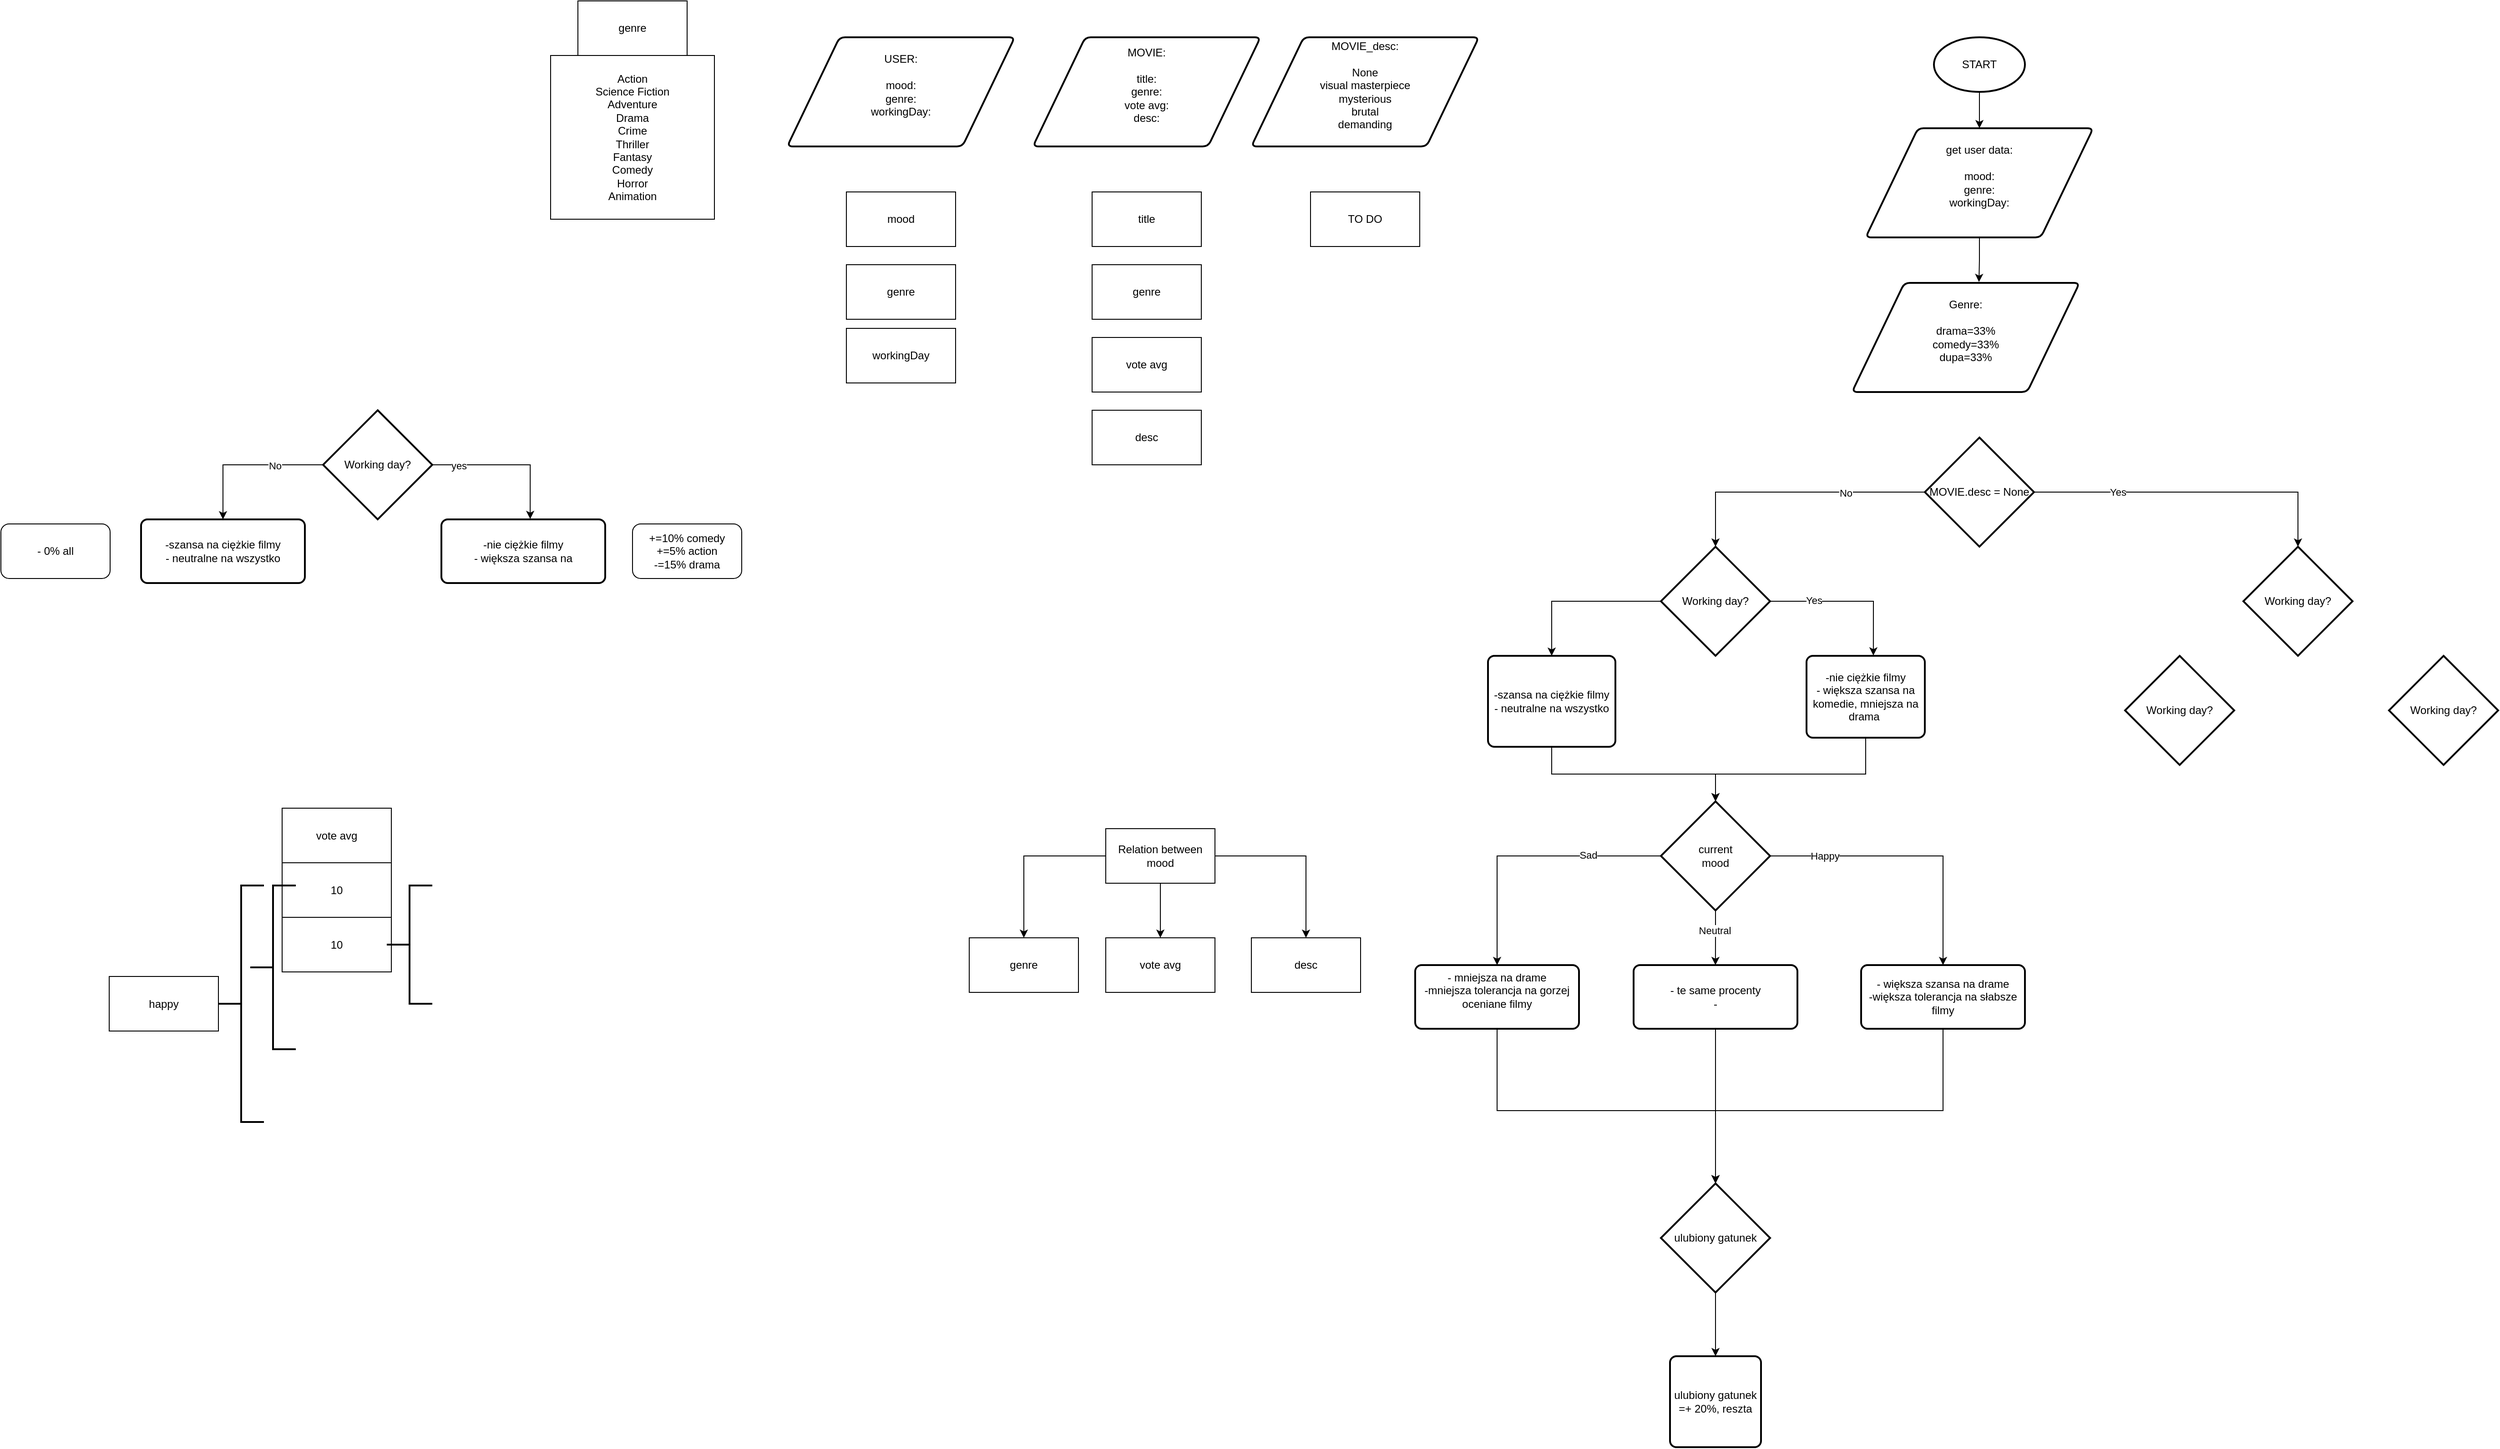 <mxfile version="24.2.5" type="github">
  <diagram name="Strona-1" id="ttXoSirOUBznSJBImnJa">
    <mxGraphModel dx="4601" dy="962" grid="1" gridSize="10" guides="1" tooltips="1" connect="1" arrows="1" fold="1" page="1" pageScale="1" pageWidth="827" pageHeight="1169" math="0" shadow="0">
      <root>
        <mxCell id="0" />
        <mxCell id="1" parent="0" />
        <mxCell id="wMrsFuOgcD0PORIPJlcn-2" value="&lt;div&gt;USER:&lt;br&gt;&lt;br&gt;&lt;/div&gt;&lt;div&gt;mood:&lt;/div&gt;&lt;div&gt;genre:&lt;/div&gt;&lt;div&gt;workingDay:&lt;/div&gt;&lt;div&gt;&lt;br&gt;&lt;/div&gt;" style="shape=parallelogram;html=1;strokeWidth=2;perimeter=parallelogramPerimeter;whiteSpace=wrap;rounded=1;arcSize=12;size=0.23;" parent="1" vertex="1">
          <mxGeometry x="-910" y="40" width="250" height="120" as="geometry" />
        </mxCell>
        <mxCell id="wMrsFuOgcD0PORIPJlcn-3" value="&lt;div&gt;MOVIE:&lt;br&gt;&lt;br&gt;&lt;/div&gt;&lt;div&gt;title:&lt;/div&gt;&lt;div&gt;genre:&lt;/div&gt;&lt;div&gt;vote avg:&lt;/div&gt;&lt;div&gt;desc: &lt;br&gt;&lt;/div&gt;&lt;div&gt;&lt;br&gt;&lt;/div&gt;" style="shape=parallelogram;html=1;strokeWidth=2;perimeter=parallelogramPerimeter;whiteSpace=wrap;rounded=1;arcSize=12;size=0.23;" parent="1" vertex="1">
          <mxGeometry x="-640" y="40" width="250" height="120" as="geometry" />
        </mxCell>
        <mxCell id="wMrsFuOgcD0PORIPJlcn-8" style="edgeStyle=orthogonalEdgeStyle;rounded=0;orthogonalLoop=1;jettySize=auto;html=1;exitX=0.5;exitY=1;exitDx=0;exitDy=0;exitPerimeter=0;entryX=0.5;entryY=0;entryDx=0;entryDy=0;" parent="1" source="wMrsFuOgcD0PORIPJlcn-4" target="wMrsFuOgcD0PORIPJlcn-6" edge="1">
          <mxGeometry relative="1" as="geometry" />
        </mxCell>
        <mxCell id="wMrsFuOgcD0PORIPJlcn-4" value="START" style="strokeWidth=2;html=1;shape=mxgraph.flowchart.start_1;whiteSpace=wrap;" parent="1" vertex="1">
          <mxGeometry x="350" y="40" width="100" height="60" as="geometry" />
        </mxCell>
        <mxCell id="wMrsFuOgcD0PORIPJlcn-5" value="&lt;div&gt;MOVIE_desc:&lt;br&gt;&lt;/div&gt;&lt;div&gt;&lt;br&gt;&lt;/div&gt;&lt;div&gt;None&lt;/div&gt;&lt;div&gt;visual masterpiece&lt;br&gt;mysterious&lt;/div&gt;&lt;div&gt;brutal&lt;br&gt;demanding&lt;br&gt;&lt;/div&gt;&lt;div&gt;&lt;br&gt;&lt;/div&gt;" style="shape=parallelogram;html=1;strokeWidth=2;perimeter=parallelogramPerimeter;whiteSpace=wrap;rounded=1;arcSize=12;size=0.23;" parent="1" vertex="1">
          <mxGeometry x="-400" y="40" width="250" height="120" as="geometry" />
        </mxCell>
        <mxCell id="wMrsFuOgcD0PORIPJlcn-6" value="&lt;div&gt;get user data: &lt;br&gt;&lt;br&gt;&lt;/div&gt;&lt;div&gt;mood:&lt;/div&gt;&lt;div&gt;genre:&lt;/div&gt;&lt;div&gt;workingDay:&lt;/div&gt;&lt;div&gt;&lt;br&gt;&lt;/div&gt;" style="shape=parallelogram;html=1;strokeWidth=2;perimeter=parallelogramPerimeter;whiteSpace=wrap;rounded=1;arcSize=12;size=0.23;" parent="1" vertex="1">
          <mxGeometry x="275" y="140" width="250" height="120" as="geometry" />
        </mxCell>
        <mxCell id="wMrsFuOgcD0PORIPJlcn-13" value="Working day?" style="rhombus;whiteSpace=wrap;html=1;strokeWidth=2;" parent="1" vertex="1">
          <mxGeometry x="690" y="600" width="120" height="120" as="geometry" />
        </mxCell>
        <mxCell id="kH90dR4RZARtfzA0eED5-4" style="edgeStyle=orthogonalEdgeStyle;rounded=0;orthogonalLoop=1;jettySize=auto;html=1;exitX=0;exitY=0.5;exitDx=0;exitDy=0;entryX=0.5;entryY=0;entryDx=0;entryDy=0;" edge="1" parent="1" source="wMrsFuOgcD0PORIPJlcn-16" target="kH90dR4RZARtfzA0eED5-2">
          <mxGeometry relative="1" as="geometry" />
        </mxCell>
        <mxCell id="kH90dR4RZARtfzA0eED5-6" value="No" style="edgeLabel;html=1;align=center;verticalAlign=middle;resizable=0;points=[];" vertex="1" connectable="0" parent="kH90dR4RZARtfzA0eED5-4">
          <mxGeometry x="-0.4" y="1" relative="1" as="geometry">
            <mxPoint as="offset" />
          </mxGeometry>
        </mxCell>
        <mxCell id="kH90dR4RZARtfzA0eED5-7" style="edgeStyle=orthogonalEdgeStyle;rounded=0;orthogonalLoop=1;jettySize=auto;html=1;exitX=1;exitY=0.5;exitDx=0;exitDy=0;" edge="1" parent="1" source="wMrsFuOgcD0PORIPJlcn-16" target="wMrsFuOgcD0PORIPJlcn-13">
          <mxGeometry relative="1" as="geometry">
            <Array as="points">
              <mxPoint x="750" y="540" />
            </Array>
          </mxGeometry>
        </mxCell>
        <mxCell id="kH90dR4RZARtfzA0eED5-8" value="Yes" style="edgeLabel;html=1;align=center;verticalAlign=middle;resizable=0;points=[];" vertex="1" connectable="0" parent="kH90dR4RZARtfzA0eED5-7">
          <mxGeometry x="-0.676" y="-3" relative="1" as="geometry">
            <mxPoint x="35" y="-3" as="offset" />
          </mxGeometry>
        </mxCell>
        <mxCell id="wMrsFuOgcD0PORIPJlcn-16" value="MOVIE.desc = None" style="rhombus;whiteSpace=wrap;html=1;strokeWidth=2;" parent="1" vertex="1">
          <mxGeometry x="340" y="480" width="120" height="120" as="geometry" />
        </mxCell>
        <mxCell id="kH90dR4RZARtfzA0eED5-41" style="edgeStyle=orthogonalEdgeStyle;rounded=0;orthogonalLoop=1;jettySize=auto;html=1;exitX=1;exitY=0.5;exitDx=0;exitDy=0;entryX=0.565;entryY=-0.004;entryDx=0;entryDy=0;entryPerimeter=0;" edge="1" parent="1" source="kH90dR4RZARtfzA0eED5-2" target="kH90dR4RZARtfzA0eED5-55">
          <mxGeometry relative="1" as="geometry">
            <mxPoint x="280" y="740.0" as="targetPoint" />
          </mxGeometry>
        </mxCell>
        <mxCell id="kH90dR4RZARtfzA0eED5-44" value="Yes" style="edgeLabel;html=1;align=center;verticalAlign=middle;resizable=0;points=[];" vertex="1" connectable="0" parent="kH90dR4RZARtfzA0eED5-41">
          <mxGeometry x="-0.454" y="1" relative="1" as="geometry">
            <mxPoint as="offset" />
          </mxGeometry>
        </mxCell>
        <mxCell id="kH90dR4RZARtfzA0eED5-89" style="edgeStyle=orthogonalEdgeStyle;rounded=0;orthogonalLoop=1;jettySize=auto;html=1;exitX=0;exitY=0.5;exitDx=0;exitDy=0;entryX=0.5;entryY=0;entryDx=0;entryDy=0;" edge="1" parent="1" source="kH90dR4RZARtfzA0eED5-2" target="kH90dR4RZARtfzA0eED5-88">
          <mxGeometry relative="1" as="geometry" />
        </mxCell>
        <mxCell id="kH90dR4RZARtfzA0eED5-2" value="Working day?" style="rhombus;whiteSpace=wrap;html=1;strokeWidth=2;" vertex="1" parent="1">
          <mxGeometry x="50" y="600" width="120" height="120" as="geometry" />
        </mxCell>
        <mxCell id="kH90dR4RZARtfzA0eED5-12" value="Working day?" style="rhombus;whiteSpace=wrap;html=1;strokeWidth=2;" vertex="1" parent="1">
          <mxGeometry x="560" y="720" width="120" height="120" as="geometry" />
        </mxCell>
        <mxCell id="kH90dR4RZARtfzA0eED5-13" value="Working day?" style="rhombus;whiteSpace=wrap;html=1;strokeWidth=2;" vertex="1" parent="1">
          <mxGeometry x="850" y="720" width="120" height="120" as="geometry" />
        </mxCell>
        <mxCell id="kH90dR4RZARtfzA0eED5-15" value="happy" style="rounded=0;whiteSpace=wrap;html=1;" vertex="1" parent="1">
          <mxGeometry x="-1655" y="1072.5" width="120" height="60" as="geometry" />
        </mxCell>
        <mxCell id="kH90dR4RZARtfzA0eED5-105" value="" style="edgeStyle=orthogonalEdgeStyle;rounded=0;orthogonalLoop=1;jettySize=auto;html=1;" edge="1" parent="1" source="kH90dR4RZARtfzA0eED5-16" target="kH90dR4RZARtfzA0eED5-102">
          <mxGeometry relative="1" as="geometry" />
        </mxCell>
        <mxCell id="kH90dR4RZARtfzA0eED5-106" style="edgeStyle=orthogonalEdgeStyle;rounded=0;orthogonalLoop=1;jettySize=auto;html=1;entryX=0.5;entryY=0;entryDx=0;entryDy=0;" edge="1" parent="1" source="kH90dR4RZARtfzA0eED5-16" target="kH90dR4RZARtfzA0eED5-101">
          <mxGeometry relative="1" as="geometry" />
        </mxCell>
        <mxCell id="kH90dR4RZARtfzA0eED5-107" style="edgeStyle=orthogonalEdgeStyle;rounded=0;orthogonalLoop=1;jettySize=auto;html=1;exitX=1;exitY=0.5;exitDx=0;exitDy=0;entryX=0.5;entryY=0;entryDx=0;entryDy=0;" edge="1" parent="1" source="kH90dR4RZARtfzA0eED5-16" target="kH90dR4RZARtfzA0eED5-103">
          <mxGeometry relative="1" as="geometry" />
        </mxCell>
        <mxCell id="kH90dR4RZARtfzA0eED5-16" value="Relation between mood" style="rounded=0;whiteSpace=wrap;html=1;" vertex="1" parent="1">
          <mxGeometry x="-560" y="910" width="120" height="60" as="geometry" />
        </mxCell>
        <mxCell id="kH90dR4RZARtfzA0eED5-27" value="genre" style="rounded=0;whiteSpace=wrap;html=1;" vertex="1" parent="1">
          <mxGeometry x="-575" y="290" width="120" height="60" as="geometry" />
        </mxCell>
        <mxCell id="kH90dR4RZARtfzA0eED5-28" value="&lt;div&gt;vote avg&lt;/div&gt;" style="rounded=0;whiteSpace=wrap;html=1;" vertex="1" parent="1">
          <mxGeometry x="-575" y="370" width="120" height="60" as="geometry" />
        </mxCell>
        <mxCell id="kH90dR4RZARtfzA0eED5-29" value="desc" style="rounded=0;whiteSpace=wrap;html=1;" vertex="1" parent="1">
          <mxGeometry x="-575" y="450" width="120" height="60" as="geometry" />
        </mxCell>
        <mxCell id="kH90dR4RZARtfzA0eED5-30" value="title" style="rounded=0;whiteSpace=wrap;html=1;" vertex="1" parent="1">
          <mxGeometry x="-575" y="210" width="120" height="60" as="geometry" />
        </mxCell>
        <mxCell id="kH90dR4RZARtfzA0eED5-31" value="mood" style="rounded=0;whiteSpace=wrap;html=1;" vertex="1" parent="1">
          <mxGeometry x="-845" y="210" width="120" height="60" as="geometry" />
        </mxCell>
        <mxCell id="kH90dR4RZARtfzA0eED5-35" value="genre" style="rounded=0;whiteSpace=wrap;html=1;" vertex="1" parent="1">
          <mxGeometry x="-845" y="290" width="120" height="60" as="geometry" />
        </mxCell>
        <mxCell id="kH90dR4RZARtfzA0eED5-36" value="workingDay" style="rounded=0;whiteSpace=wrap;html=1;" vertex="1" parent="1">
          <mxGeometry x="-845" y="360" width="120" height="60" as="geometry" />
        </mxCell>
        <mxCell id="kH90dR4RZARtfzA0eED5-40" value="TO DO" style="rounded=0;whiteSpace=wrap;html=1;" vertex="1" parent="1">
          <mxGeometry x="-335" y="210" width="120" height="60" as="geometry" />
        </mxCell>
        <mxCell id="kH90dR4RZARtfzA0eED5-60" style="edgeStyle=orthogonalEdgeStyle;rounded=0;orthogonalLoop=1;jettySize=auto;html=1;exitX=0;exitY=0.5;exitDx=0;exitDy=0;entryX=0.5;entryY=0;entryDx=0;entryDy=0;" edge="1" parent="1" source="kH90dR4RZARtfzA0eED5-46" target="kH90dR4RZARtfzA0eED5-48">
          <mxGeometry relative="1" as="geometry" />
        </mxCell>
        <mxCell id="kH90dR4RZARtfzA0eED5-64" value="No" style="edgeLabel;html=1;align=center;verticalAlign=middle;resizable=0;points=[];" vertex="1" connectable="0" parent="kH90dR4RZARtfzA0eED5-60">
          <mxGeometry x="-0.376" y="1" relative="1" as="geometry">
            <mxPoint as="offset" />
          </mxGeometry>
        </mxCell>
        <mxCell id="kH90dR4RZARtfzA0eED5-46" value="Working day?" style="rhombus;whiteSpace=wrap;html=1;strokeWidth=2;" vertex="1" parent="1">
          <mxGeometry x="-1420" y="450" width="120" height="120" as="geometry" />
        </mxCell>
        <mxCell id="kH90dR4RZARtfzA0eED5-47" value="&lt;div&gt;-nie ciężkie filmy&lt;/div&gt;&lt;div&gt;- większa szansa na &lt;br&gt;&lt;/div&gt;" style="rounded=1;whiteSpace=wrap;html=1;absoluteArcSize=1;arcSize=14;strokeWidth=2;" vertex="1" parent="1">
          <mxGeometry x="-1290" y="570" width="180" height="70" as="geometry" />
        </mxCell>
        <mxCell id="kH90dR4RZARtfzA0eED5-48" value="&lt;div&gt;-szansa na ciężkie filmy&lt;/div&gt;&lt;div&gt;- neutralne na wszystko&lt;br&gt;&lt;/div&gt;" style="rounded=1;whiteSpace=wrap;html=1;absoluteArcSize=1;arcSize=14;strokeWidth=2;" vertex="1" parent="1">
          <mxGeometry x="-1620" y="570" width="180" height="70" as="geometry" />
        </mxCell>
        <mxCell id="kH90dR4RZARtfzA0eED5-56" style="edgeStyle=orthogonalEdgeStyle;rounded=0;orthogonalLoop=1;jettySize=auto;html=1;exitX=0.5;exitY=1;exitDx=0;exitDy=0;entryX=0.5;entryY=0;entryDx=0;entryDy=0;" edge="1" parent="1" source="kH90dR4RZARtfzA0eED5-55" target="kH90dR4RZARtfzA0eED5-97">
          <mxGeometry relative="1" as="geometry">
            <mxPoint x="110" y="870" as="targetPoint" />
            <Array as="points">
              <mxPoint x="275" y="850" />
              <mxPoint x="110" y="850" />
            </Array>
          </mxGeometry>
        </mxCell>
        <mxCell id="kH90dR4RZARtfzA0eED5-55" value="&lt;div&gt;-nie ciężkie filmy&lt;/div&gt;- większa szansa na komedie, mniejsza na drama&amp;nbsp; " style="rounded=1;whiteSpace=wrap;html=1;absoluteArcSize=1;arcSize=14;strokeWidth=2;" vertex="1" parent="1">
          <mxGeometry x="210" y="720" width="130" height="90" as="geometry" />
        </mxCell>
        <mxCell id="kH90dR4RZARtfzA0eED5-58" value="&lt;div&gt;Genre:&lt;br&gt;&lt;br&gt;&lt;/div&gt;&lt;div&gt;drama=33%&lt;/div&gt;&lt;div&gt;comedy=33%&lt;/div&gt;&lt;div&gt;dupa=33%&lt;br&gt;&lt;/div&gt;&lt;div&gt;&lt;br&gt;&lt;/div&gt;" style="shape=parallelogram;html=1;strokeWidth=2;perimeter=parallelogramPerimeter;whiteSpace=wrap;rounded=1;arcSize=12;size=0.23;" vertex="1" parent="1">
          <mxGeometry x="260" y="310" width="250" height="120" as="geometry" />
        </mxCell>
        <mxCell id="kH90dR4RZARtfzA0eED5-59" style="edgeStyle=orthogonalEdgeStyle;rounded=0;orthogonalLoop=1;jettySize=auto;html=1;exitX=0.5;exitY=1;exitDx=0;exitDy=0;entryX=0.558;entryY=-0.008;entryDx=0;entryDy=0;entryPerimeter=0;" edge="1" parent="1" source="wMrsFuOgcD0PORIPJlcn-6" target="kH90dR4RZARtfzA0eED5-58">
          <mxGeometry relative="1" as="geometry" />
        </mxCell>
        <mxCell id="kH90dR4RZARtfzA0eED5-61" style="edgeStyle=orthogonalEdgeStyle;rounded=0;orthogonalLoop=1;jettySize=auto;html=1;exitX=1;exitY=0.5;exitDx=0;exitDy=0;entryX=0.542;entryY=-0.006;entryDx=0;entryDy=0;entryPerimeter=0;" edge="1" parent="1" source="kH90dR4RZARtfzA0eED5-46" target="kH90dR4RZARtfzA0eED5-47">
          <mxGeometry relative="1" as="geometry" />
        </mxCell>
        <mxCell id="kH90dR4RZARtfzA0eED5-62" value="yes" style="edgeLabel;html=1;align=center;verticalAlign=middle;resizable=0;points=[];" vertex="1" connectable="0" parent="kH90dR4RZARtfzA0eED5-61">
          <mxGeometry x="-0.655" y="-1" relative="1" as="geometry">
            <mxPoint as="offset" />
          </mxGeometry>
        </mxCell>
        <mxCell id="l6ITB0ktixldAj-hyIiu-5" value="+=10% comedy&lt;br&gt;+=5% action&lt;div&gt;-=15% drama&lt;/div&gt;" style="rounded=1;whiteSpace=wrap;html=1;" vertex="1" parent="1">
          <mxGeometry x="-1080" y="575" width="120" height="60" as="geometry" />
        </mxCell>
        <mxCell id="l6ITB0ktixldAj-hyIiu-6" value="Action&lt;br&gt;Science Fiction&lt;br&gt;Adventure&lt;br&gt;Drama&lt;br&gt;Crime&lt;br&gt;Thriller&lt;br&gt;Fantasy&lt;br&gt;Comedy&lt;div&gt;Horror&lt;/div&gt;&lt;div&gt;Animation&lt;br&gt;&lt;/div&gt;" style="whiteSpace=wrap;html=1;aspect=fixed;" vertex="1" parent="1">
          <mxGeometry x="-1170" y="60" width="180" height="180" as="geometry" />
        </mxCell>
        <mxCell id="kH90dR4RZARtfzA0eED5-87" value="- 0% all" style="rounded=1;whiteSpace=wrap;html=1;" vertex="1" parent="1">
          <mxGeometry x="-1774" y="575" width="120" height="60" as="geometry" />
        </mxCell>
        <mxCell id="kH90dR4RZARtfzA0eED5-90" style="edgeStyle=orthogonalEdgeStyle;rounded=0;orthogonalLoop=1;jettySize=auto;html=1;exitX=0.5;exitY=1;exitDx=0;exitDy=0;entryX=0.5;entryY=0;entryDx=0;entryDy=0;" edge="1" parent="1" source="kH90dR4RZARtfzA0eED5-88" target="kH90dR4RZARtfzA0eED5-97">
          <mxGeometry relative="1" as="geometry">
            <mxPoint x="110" y="870" as="targetPoint" />
            <Array as="points">
              <mxPoint x="-70" y="850" />
              <mxPoint x="110" y="850" />
            </Array>
          </mxGeometry>
        </mxCell>
        <mxCell id="kH90dR4RZARtfzA0eED5-88" value="&lt;div&gt;-szansa na ciężkie filmy&lt;/div&gt;&lt;div&gt;- neutralne na wszystko&lt;br&gt;&lt;/div&gt;" style="rounded=1;whiteSpace=wrap;html=1;absoluteArcSize=1;arcSize=14;strokeWidth=2;" vertex="1" parent="1">
          <mxGeometry x="-140" y="720" width="140" height="100" as="geometry" />
        </mxCell>
        <mxCell id="kH90dR4RZARtfzA0eED5-91" style="edgeStyle=orthogonalEdgeStyle;rounded=0;orthogonalLoop=1;jettySize=auto;html=1;exitX=0;exitY=0.5;exitDx=0;exitDy=0;entryX=0.5;entryY=0;entryDx=0;entryDy=0;" edge="1" parent="1" source="kH90dR4RZARtfzA0eED5-97" target="kH90dR4RZARtfzA0eED5-99">
          <mxGeometry relative="1" as="geometry" />
        </mxCell>
        <mxCell id="kH90dR4RZARtfzA0eED5-92" value="Sad" style="edgeLabel;html=1;align=center;verticalAlign=middle;resizable=0;points=[];" vertex="1" connectable="0" parent="kH90dR4RZARtfzA0eED5-91">
          <mxGeometry x="-0.463" y="-1" relative="1" as="geometry">
            <mxPoint as="offset" />
          </mxGeometry>
        </mxCell>
        <mxCell id="kH90dR4RZARtfzA0eED5-93" value="" style="edgeStyle=orthogonalEdgeStyle;rounded=0;orthogonalLoop=1;jettySize=auto;html=1;entryX=0.5;entryY=0;entryDx=0;entryDy=0;" edge="1" parent="1" source="kH90dR4RZARtfzA0eED5-97" target="kH90dR4RZARtfzA0eED5-98">
          <mxGeometry relative="1" as="geometry">
            <mxPoint x="280" y="1000" as="targetPoint" />
          </mxGeometry>
        </mxCell>
        <mxCell id="kH90dR4RZARtfzA0eED5-94" value="Happy" style="edgeLabel;html=1;align=center;verticalAlign=middle;resizable=0;points=[];" vertex="1" connectable="0" parent="kH90dR4RZARtfzA0eED5-93">
          <mxGeometry x="-0.613" relative="1" as="geometry">
            <mxPoint as="offset" />
          </mxGeometry>
        </mxCell>
        <mxCell id="kH90dR4RZARtfzA0eED5-95" style="edgeStyle=orthogonalEdgeStyle;rounded=0;orthogonalLoop=1;jettySize=auto;html=1;exitX=0.5;exitY=1;exitDx=0;exitDy=0;" edge="1" parent="1" source="kH90dR4RZARtfzA0eED5-97">
          <mxGeometry relative="1" as="geometry">
            <mxPoint x="109.931" y="1060" as="targetPoint" />
          </mxGeometry>
        </mxCell>
        <mxCell id="kH90dR4RZARtfzA0eED5-96" value="Neutral" style="edgeLabel;html=1;align=center;verticalAlign=middle;resizable=0;points=[];" vertex="1" connectable="0" parent="kH90dR4RZARtfzA0eED5-95">
          <mxGeometry x="-0.265" y="-1" relative="1" as="geometry">
            <mxPoint as="offset" />
          </mxGeometry>
        </mxCell>
        <mxCell id="kH90dR4RZARtfzA0eED5-97" value="current&lt;br&gt;mood" style="rhombus;whiteSpace=wrap;html=1;strokeWidth=2;" vertex="1" parent="1">
          <mxGeometry x="50" y="880" width="120" height="120" as="geometry" />
        </mxCell>
        <mxCell id="kH90dR4RZARtfzA0eED5-115" style="edgeStyle=orthogonalEdgeStyle;rounded=0;orthogonalLoop=1;jettySize=auto;html=1;exitX=0.5;exitY=1;exitDx=0;exitDy=0;entryX=0.5;entryY=0;entryDx=0;entryDy=0;" edge="1" parent="1" source="kH90dR4RZARtfzA0eED5-98" target="kH90dR4RZARtfzA0eED5-114">
          <mxGeometry relative="1" as="geometry">
            <Array as="points">
              <mxPoint x="360" y="1220" />
              <mxPoint x="110" y="1220" />
            </Array>
          </mxGeometry>
        </mxCell>
        <mxCell id="kH90dR4RZARtfzA0eED5-98" value="&lt;div&gt;- większa szansa na drame&lt;/div&gt;&lt;div&gt;-większa tolerancja na słabsze filmy&lt;br&gt;&lt;/div&gt;" style="rounded=1;whiteSpace=wrap;html=1;absoluteArcSize=1;arcSize=14;strokeWidth=2;" vertex="1" parent="1">
          <mxGeometry x="270" y="1060" width="180" height="70" as="geometry" />
        </mxCell>
        <mxCell id="kH90dR4RZARtfzA0eED5-121" style="edgeStyle=orthogonalEdgeStyle;rounded=0;orthogonalLoop=1;jettySize=auto;html=1;entryX=0.5;entryY=0;entryDx=0;entryDy=0;" edge="1" parent="1" source="kH90dR4RZARtfzA0eED5-99" target="kH90dR4RZARtfzA0eED5-114">
          <mxGeometry relative="1" as="geometry">
            <Array as="points">
              <mxPoint x="-130" y="1220" />
              <mxPoint x="110" y="1220" />
            </Array>
          </mxGeometry>
        </mxCell>
        <mxCell id="kH90dR4RZARtfzA0eED5-99" value="&lt;div&gt;- mniejsza na drame&lt;/div&gt;&lt;div&gt;-mniejsza tolerancja na gorzej oceniane filmy&lt;br&gt;&lt;/div&gt;&lt;div&gt;&lt;br&gt;&lt;/div&gt;" style="rounded=1;whiteSpace=wrap;html=1;absoluteArcSize=1;arcSize=14;strokeWidth=2;" vertex="1" parent="1">
          <mxGeometry x="-220" y="1060" width="180" height="70" as="geometry" />
        </mxCell>
        <mxCell id="kH90dR4RZARtfzA0eED5-116" style="edgeStyle=orthogonalEdgeStyle;rounded=0;orthogonalLoop=1;jettySize=auto;html=1;entryX=0.5;entryY=0;entryDx=0;entryDy=0;" edge="1" parent="1" source="kH90dR4RZARtfzA0eED5-100" target="kH90dR4RZARtfzA0eED5-114">
          <mxGeometry relative="1" as="geometry" />
        </mxCell>
        <mxCell id="kH90dR4RZARtfzA0eED5-100" value="- te same procenty&lt;br&gt;-" style="rounded=1;whiteSpace=wrap;html=1;absoluteArcSize=1;arcSize=14;strokeWidth=2;" vertex="1" parent="1">
          <mxGeometry x="20" y="1060" width="180" height="70" as="geometry" />
        </mxCell>
        <mxCell id="kH90dR4RZARtfzA0eED5-101" value="genre" style="rounded=0;whiteSpace=wrap;html=1;" vertex="1" parent="1">
          <mxGeometry x="-710" y="1030" width="120" height="60" as="geometry" />
        </mxCell>
        <mxCell id="kH90dR4RZARtfzA0eED5-102" value="&lt;div&gt;vote avg&lt;/div&gt;" style="rounded=0;whiteSpace=wrap;html=1;" vertex="1" parent="1">
          <mxGeometry x="-560" y="1030" width="120" height="60" as="geometry" />
        </mxCell>
        <mxCell id="kH90dR4RZARtfzA0eED5-103" value="desc" style="rounded=0;whiteSpace=wrap;html=1;" vertex="1" parent="1">
          <mxGeometry x="-400" y="1030" width="120" height="60" as="geometry" />
        </mxCell>
        <mxCell id="kH90dR4RZARtfzA0eED5-108" value="" style="strokeWidth=2;html=1;shape=mxgraph.flowchart.annotation_2;align=left;labelPosition=right;pointerEvents=1;" vertex="1" parent="1">
          <mxGeometry x="-1535" y="972.5" width="50" height="260" as="geometry" />
        </mxCell>
        <mxCell id="kH90dR4RZARtfzA0eED5-109" value="&lt;div&gt;vote avg&lt;/div&gt;" style="rounded=0;whiteSpace=wrap;html=1;" vertex="1" parent="1">
          <mxGeometry x="-1465" y="887.5" width="120" height="60" as="geometry" />
        </mxCell>
        <mxCell id="kH90dR4RZARtfzA0eED5-110" value="10" style="rounded=0;whiteSpace=wrap;html=1;" vertex="1" parent="1">
          <mxGeometry x="-1465" y="947.5" width="120" height="60" as="geometry" />
        </mxCell>
        <mxCell id="kH90dR4RZARtfzA0eED5-111" value="10" style="rounded=0;whiteSpace=wrap;html=1;" vertex="1" parent="1">
          <mxGeometry x="-1465" y="1007.5" width="120" height="60" as="geometry" />
        </mxCell>
        <mxCell id="kH90dR4RZARtfzA0eED5-112" value="" style="strokeWidth=2;html=1;shape=mxgraph.flowchart.annotation_2;align=left;labelPosition=right;pointerEvents=1;" vertex="1" parent="1">
          <mxGeometry x="-1500" y="972.5" width="50" height="180" as="geometry" />
        </mxCell>
        <mxCell id="kH90dR4RZARtfzA0eED5-113" value="" style="strokeWidth=2;html=1;shape=mxgraph.flowchart.annotation_2;align=left;labelPosition=right;pointerEvents=1;" vertex="1" parent="1">
          <mxGeometry x="-1350" y="972.5" width="50" height="130" as="geometry" />
        </mxCell>
        <mxCell id="kH90dR4RZARtfzA0eED5-120" style="edgeStyle=orthogonalEdgeStyle;rounded=0;orthogonalLoop=1;jettySize=auto;html=1;entryX=0.5;entryY=0;entryDx=0;entryDy=0;" edge="1" parent="1" source="kH90dR4RZARtfzA0eED5-114" target="kH90dR4RZARtfzA0eED5-119">
          <mxGeometry relative="1" as="geometry" />
        </mxCell>
        <mxCell id="kH90dR4RZARtfzA0eED5-114" value="ulubiony gatunek" style="rhombus;whiteSpace=wrap;html=1;strokeWidth=2;" vertex="1" parent="1">
          <mxGeometry x="50" y="1300" width="120" height="120" as="geometry" />
        </mxCell>
        <mxCell id="kH90dR4RZARtfzA0eED5-119" value="ulubiony gatunek =+ 20%, reszta " style="rounded=1;whiteSpace=wrap;html=1;absoluteArcSize=1;arcSize=14;strokeWidth=2;" vertex="1" parent="1">
          <mxGeometry x="60" y="1490" width="100" height="100" as="geometry" />
        </mxCell>
        <mxCell id="kH90dR4RZARtfzA0eED5-122" value="genre" style="rounded=0;whiteSpace=wrap;html=1;" vertex="1" parent="1">
          <mxGeometry x="-1140" width="120" height="60" as="geometry" />
        </mxCell>
      </root>
    </mxGraphModel>
  </diagram>
</mxfile>
